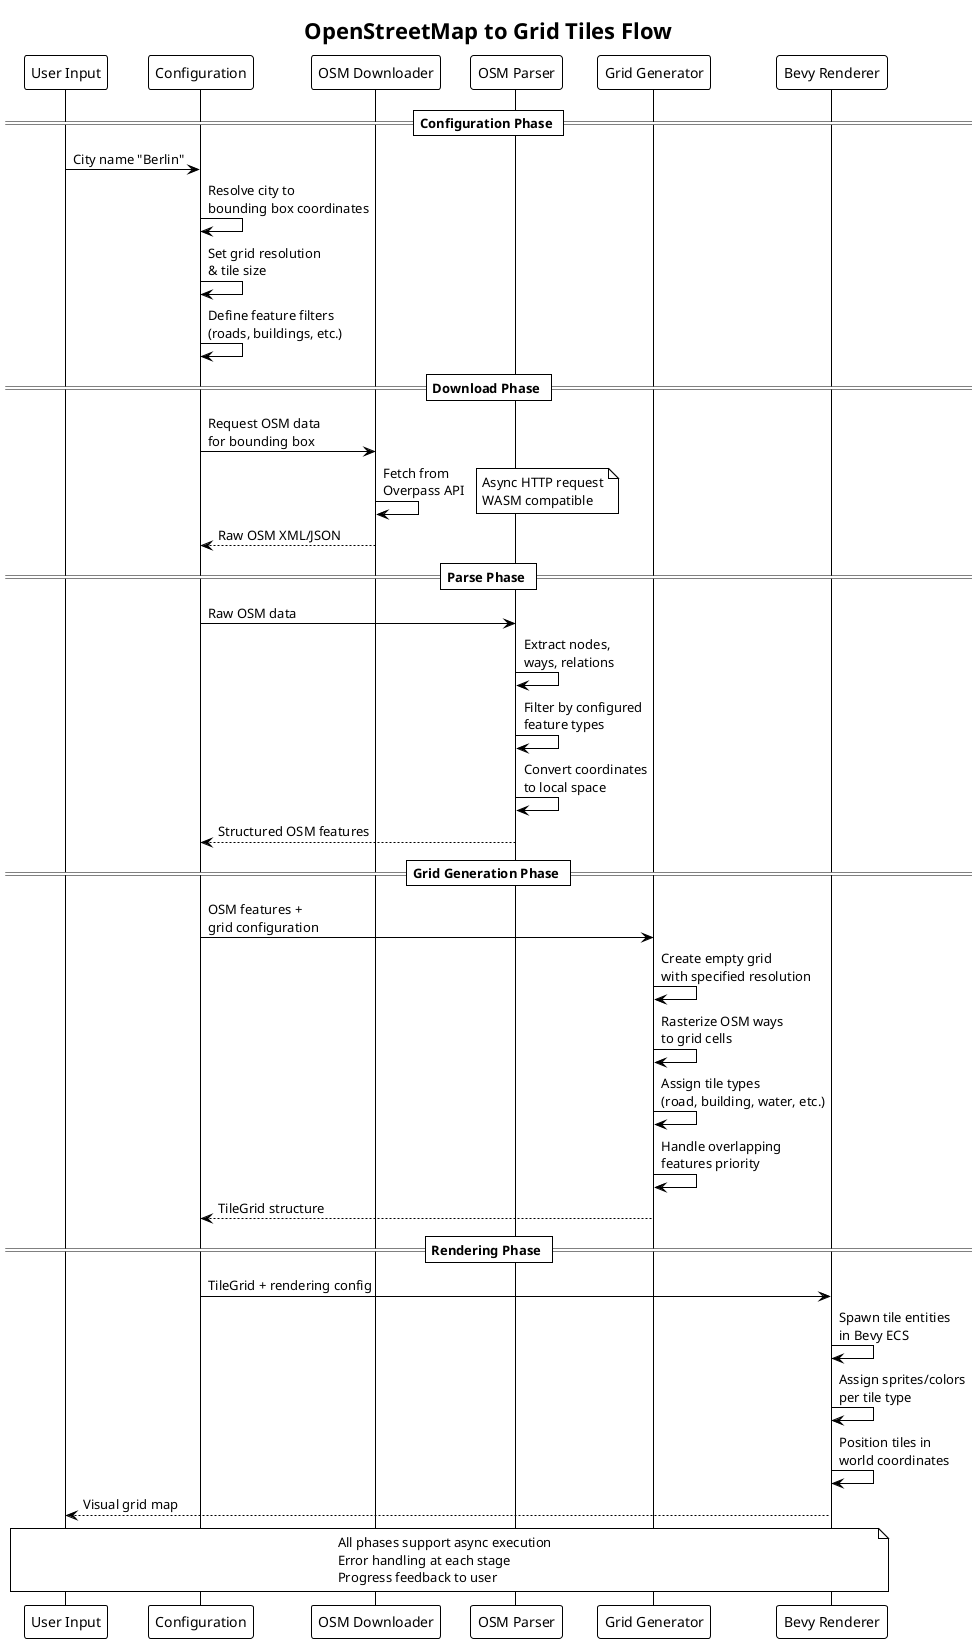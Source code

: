 @startuml OSM Tiles Flow
!theme plain

title OpenStreetMap to Grid Tiles Flow

participant "User Input" as UI
participant "Configuration" as Config
participant "OSM Downloader" as Download
participant "OSM Parser" as Parser
participant "Grid Generator" as Grid
participant "Bevy Renderer" as Render

== Configuration Phase ==
UI -> Config: City name "Berlin"
Config -> Config: Resolve city to\nbounding box coordinates
Config -> Config: Set grid resolution\n& tile size
Config -> Config: Define feature filters\n(roads, buildings, etc.)

== Download Phase ==
Config -> Download: Request OSM data\nfor bounding box
Download -> Download: Fetch from\nOverpass API
note right: Async HTTP request\nWASM compatible
Download --> Config: Raw OSM XML/JSON

== Parse Phase ==
Config -> Parser: Raw OSM data
Parser -> Parser: Extract nodes,\nways, relations
Parser -> Parser: Filter by configured\nfeature types
Parser -> Parser: Convert coordinates\nto local space
Parser --> Config: Structured OSM features

== Grid Generation Phase ==
Config -> Grid: OSM features +\ngrid configuration
Grid -> Grid: Create empty grid\nwith specified resolution
Grid -> Grid: Rasterize OSM ways\nto grid cells
Grid -> Grid: Assign tile types\n(road, building, water, etc.)
Grid -> Grid: Handle overlapping\nfeatures priority
Grid --> Config: TileGrid structure

== Rendering Phase ==
Config -> Render: TileGrid + rendering config
Render -> Render: Spawn tile entities\nin Bevy ECS
Render -> Render: Assign sprites/colors\nper tile type
Render -> Render: Position tiles in\nworld coordinates
Render --> UI: Visual grid map

note over UI, Render
  All phases support async execution
  Error handling at each stage
  Progress feedback to user
end note

@enduml
